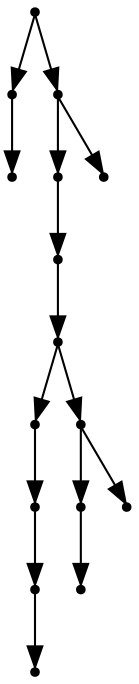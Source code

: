 digraph {
  15 [shape=point];
  1 [shape=point];
  0 [shape=point];
  14 [shape=point];
  12 [shape=point];
  11 [shape=point];
  10 [shape=point];
  5 [shape=point];
  4 [shape=point];
  3 [shape=point];
  2 [shape=point];
  9 [shape=point];
  7 [shape=point];
  6 [shape=point];
  8 [shape=point];
  13 [shape=point];
15 -> 1;
1 -> 0;
15 -> 14;
14 -> 12;
12 -> 11;
11 -> 10;
10 -> 5;
5 -> 4;
4 -> 3;
3 -> 2;
10 -> 9;
9 -> 7;
7 -> 6;
9 -> 8;
14 -> 13;
}
